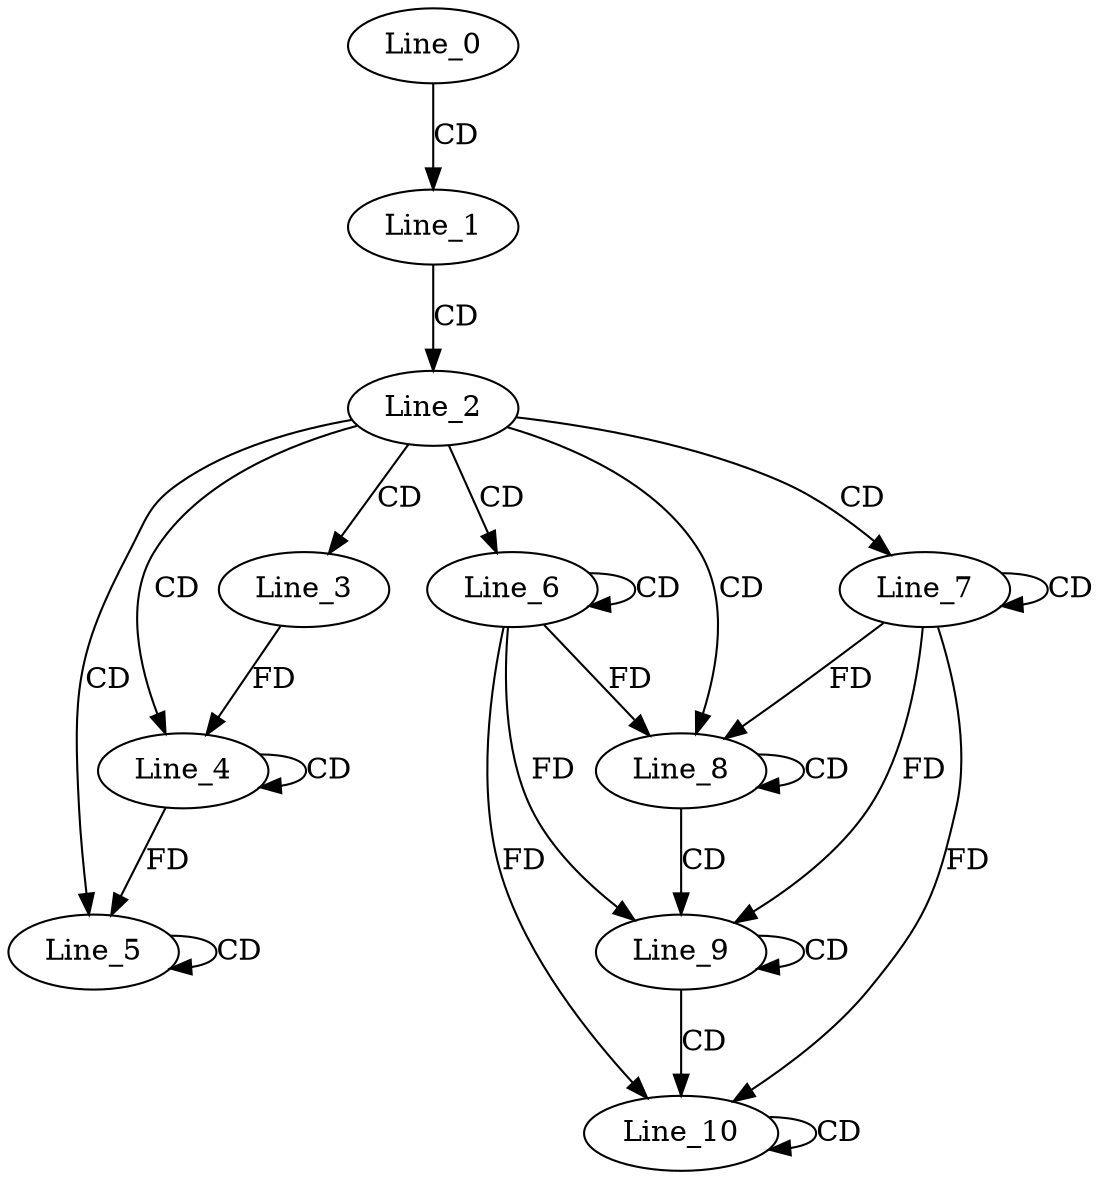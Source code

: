 digraph G {
  Line_0;
  Line_1;
  Line_2;
  Line_3;
  Line_4;
  Line_4;
  Line_5;
  Line_5;
  Line_6;
  Line_6;
  Line_7;
  Line_7;
  Line_8;
  Line_8;
  Line_9;
  Line_9;
  Line_10;
  Line_10;
  Line_0 -> Line_1 [ label="CD" ];
  Line_1 -> Line_2 [ label="CD" ];
  Line_2 -> Line_3 [ label="CD" ];
  Line_2 -> Line_4 [ label="CD" ];
  Line_4 -> Line_4 [ label="CD" ];
  Line_3 -> Line_4 [ label="FD" ];
  Line_2 -> Line_5 [ label="CD" ];
  Line_5 -> Line_5 [ label="CD" ];
  Line_4 -> Line_5 [ label="FD" ];
  Line_2 -> Line_6 [ label="CD" ];
  Line_6 -> Line_6 [ label="CD" ];
  Line_2 -> Line_7 [ label="CD" ];
  Line_7 -> Line_7 [ label="CD" ];
  Line_2 -> Line_8 [ label="CD" ];
  Line_6 -> Line_8 [ label="FD" ];
  Line_7 -> Line_8 [ label="FD" ];
  Line_8 -> Line_8 [ label="CD" ];
  Line_8 -> Line_9 [ label="CD" ];
  Line_6 -> Line_9 [ label="FD" ];
  Line_7 -> Line_9 [ label="FD" ];
  Line_9 -> Line_9 [ label="CD" ];
  Line_9 -> Line_10 [ label="CD" ];
  Line_6 -> Line_10 [ label="FD" ];
  Line_7 -> Line_10 [ label="FD" ];
  Line_10 -> Line_10 [ label="CD" ];
}

